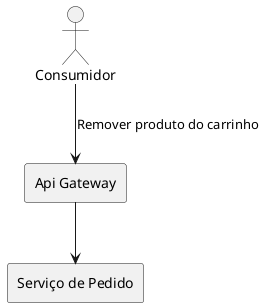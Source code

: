 @startuml
' Definições
actor Consumidor
rectangle "Api Gateway" as ApiGateway
rectangle "Serviço de Pedido" as PedidoServico

' Relação
Consumidor --> ApiGateway : Remover produto do carrinho
ApiGateway --> PedidoServico
@enduml